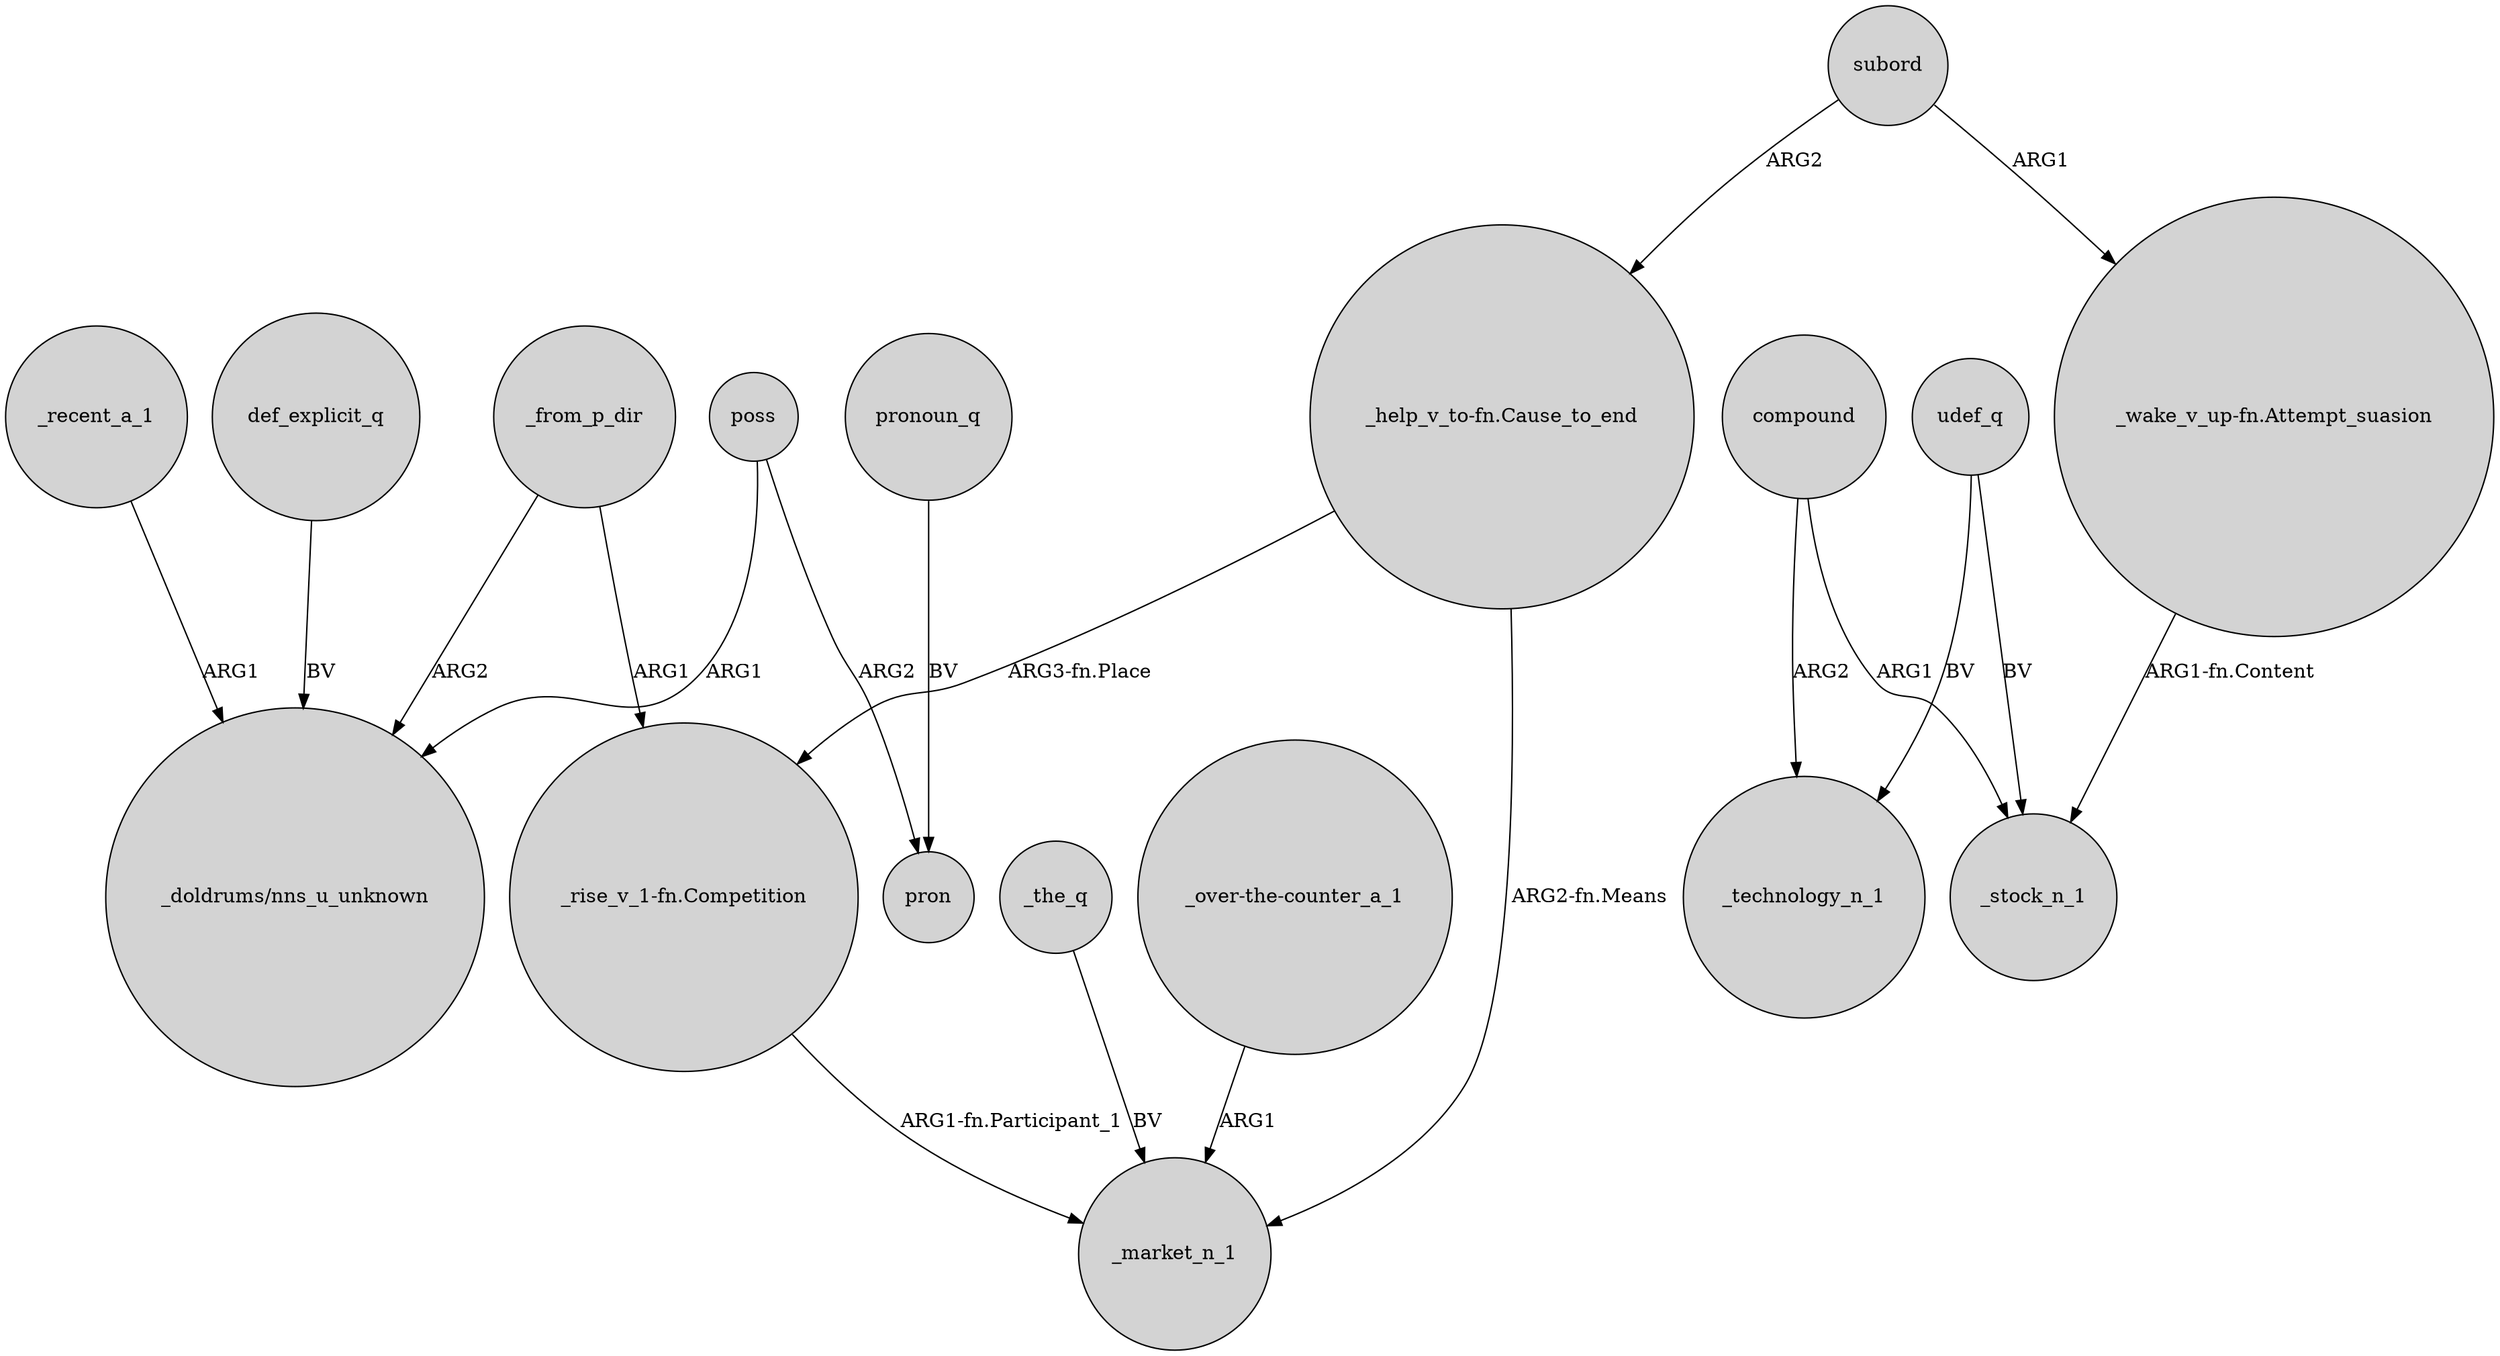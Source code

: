 digraph {
	node [shape=circle style=filled]
	_recent_a_1 -> "_doldrums/nns_u_unknown" [label=ARG1]
	"_rise_v_1-fn.Competition" -> _market_n_1 [label="ARG1-fn.Participant_1"]
	subord -> "_help_v_to-fn.Cause_to_end" [label=ARG2]
	_from_p_dir -> "_doldrums/nns_u_unknown" [label=ARG2]
	_the_q -> _market_n_1 [label=BV]
	def_explicit_q -> "_doldrums/nns_u_unknown" [label=BV]
	compound -> _stock_n_1 [label=ARG1]
	udef_q -> _technology_n_1 [label=BV]
	poss -> "_doldrums/nns_u_unknown" [label=ARG1]
	compound -> _technology_n_1 [label=ARG2]
	pronoun_q -> pron [label=BV]
	udef_q -> _stock_n_1 [label=BV]
	poss -> pron [label=ARG2]
	"_over-the-counter_a_1" -> _market_n_1 [label=ARG1]
	"_help_v_to-fn.Cause_to_end" -> "_rise_v_1-fn.Competition" [label="ARG3-fn.Place"]
	"_wake_v_up-fn.Attempt_suasion" -> _stock_n_1 [label="ARG1-fn.Content"]
	"_help_v_to-fn.Cause_to_end" -> _market_n_1 [label="ARG2-fn.Means"]
	_from_p_dir -> "_rise_v_1-fn.Competition" [label=ARG1]
	subord -> "_wake_v_up-fn.Attempt_suasion" [label=ARG1]
}
